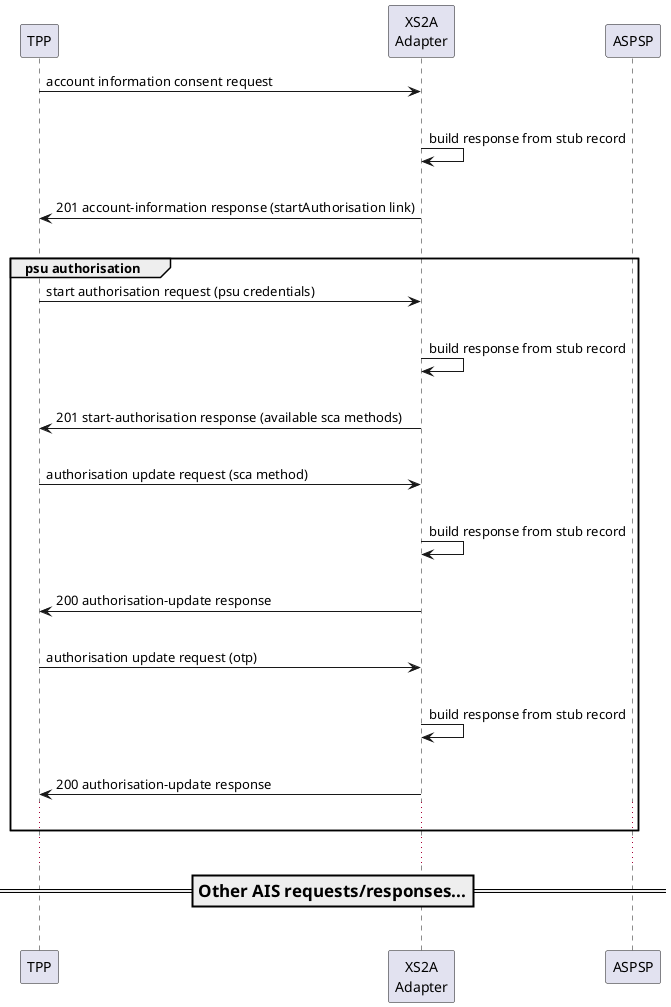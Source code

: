 @startuml
participant tpp as "TPP"
participant adapter as "XS2A\nAdapter"
participant bank as "ASPSP"

tpp->adapter: account information consent request
|||
adapter->adapter: build response from stub record
|||
tpp<-adapter: 201 account-information response (startAuthorisation link)
|||
group psu authorisation
tpp->adapter: start authorisation request (psu credentials)
|||
adapter->adapter: build response from stub record
|||
tpp<-adapter: 201 start-authorisation response (available sca methods)
|||
tpp->adapter: authorisation update request (sca method)
|||
adapter->adapter: build response from stub record
|||
tpp<-adapter: 200 authorisation-update response
|||
tpp->adapter: authorisation update request (otp)
|||
adapter->adapter: build response from stub record
|||
tpp<-adapter: 200 authorisation-update response
...
end
...
=== Other AIS requests/responses... ==
|||
@enduml